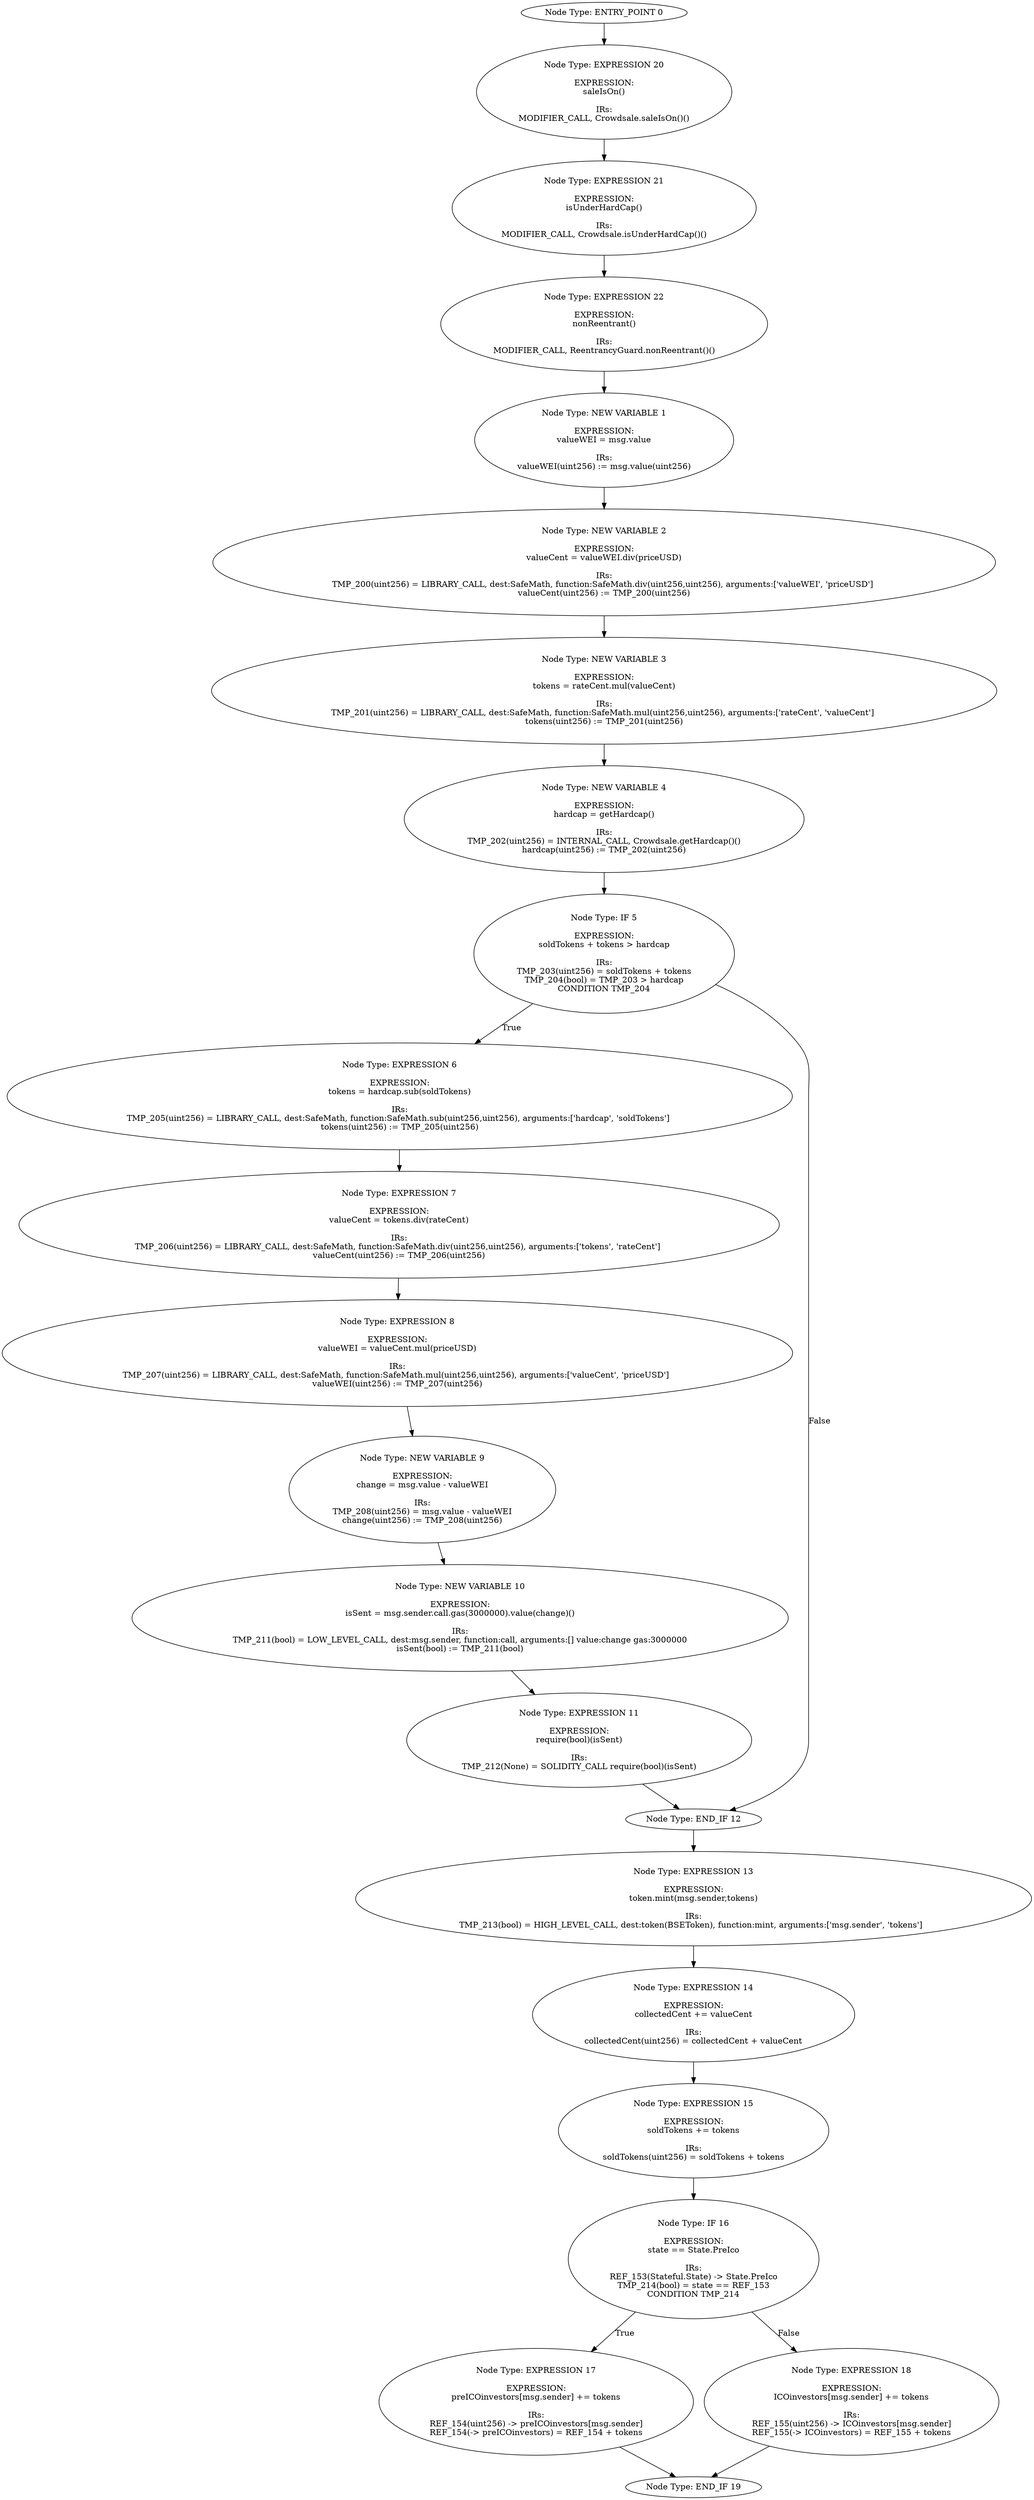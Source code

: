 digraph{
0[label="Node Type: ENTRY_POINT 0
"];
0->20;
1[label="Node Type: NEW VARIABLE 1

EXPRESSION:
valueWEI = msg.value

IRs:
valueWEI(uint256) := msg.value(uint256)"];
1->2;
2[label="Node Type: NEW VARIABLE 2

EXPRESSION:
valueCent = valueWEI.div(priceUSD)

IRs:
TMP_200(uint256) = LIBRARY_CALL, dest:SafeMath, function:SafeMath.div(uint256,uint256), arguments:['valueWEI', 'priceUSD'] 
valueCent(uint256) := TMP_200(uint256)"];
2->3;
3[label="Node Type: NEW VARIABLE 3

EXPRESSION:
tokens = rateCent.mul(valueCent)

IRs:
TMP_201(uint256) = LIBRARY_CALL, dest:SafeMath, function:SafeMath.mul(uint256,uint256), arguments:['rateCent', 'valueCent'] 
tokens(uint256) := TMP_201(uint256)"];
3->4;
4[label="Node Type: NEW VARIABLE 4

EXPRESSION:
hardcap = getHardcap()

IRs:
TMP_202(uint256) = INTERNAL_CALL, Crowdsale.getHardcap()()
hardcap(uint256) := TMP_202(uint256)"];
4->5;
5[label="Node Type: IF 5

EXPRESSION:
soldTokens + tokens > hardcap

IRs:
TMP_203(uint256) = soldTokens + tokens
TMP_204(bool) = TMP_203 > hardcap
CONDITION TMP_204"];
5->6[label="True"];
5->12[label="False"];
6[label="Node Type: EXPRESSION 6

EXPRESSION:
tokens = hardcap.sub(soldTokens)

IRs:
TMP_205(uint256) = LIBRARY_CALL, dest:SafeMath, function:SafeMath.sub(uint256,uint256), arguments:['hardcap', 'soldTokens'] 
tokens(uint256) := TMP_205(uint256)"];
6->7;
7[label="Node Type: EXPRESSION 7

EXPRESSION:
valueCent = tokens.div(rateCent)

IRs:
TMP_206(uint256) = LIBRARY_CALL, dest:SafeMath, function:SafeMath.div(uint256,uint256), arguments:['tokens', 'rateCent'] 
valueCent(uint256) := TMP_206(uint256)"];
7->8;
8[label="Node Type: EXPRESSION 8

EXPRESSION:
valueWEI = valueCent.mul(priceUSD)

IRs:
TMP_207(uint256) = LIBRARY_CALL, dest:SafeMath, function:SafeMath.mul(uint256,uint256), arguments:['valueCent', 'priceUSD'] 
valueWEI(uint256) := TMP_207(uint256)"];
8->9;
9[label="Node Type: NEW VARIABLE 9

EXPRESSION:
change = msg.value - valueWEI

IRs:
TMP_208(uint256) = msg.value - valueWEI
change(uint256) := TMP_208(uint256)"];
9->10;
10[label="Node Type: NEW VARIABLE 10

EXPRESSION:
isSent = msg.sender.call.gas(3000000).value(change)()

IRs:
TMP_211(bool) = LOW_LEVEL_CALL, dest:msg.sender, function:call, arguments:[] value:change gas:3000000
isSent(bool) := TMP_211(bool)"];
10->11;
11[label="Node Type: EXPRESSION 11

EXPRESSION:
require(bool)(isSent)

IRs:
TMP_212(None) = SOLIDITY_CALL require(bool)(isSent)"];
11->12;
12[label="Node Type: END_IF 12
"];
12->13;
13[label="Node Type: EXPRESSION 13

EXPRESSION:
token.mint(msg.sender,tokens)

IRs:
TMP_213(bool) = HIGH_LEVEL_CALL, dest:token(BSEToken), function:mint, arguments:['msg.sender', 'tokens']  "];
13->14;
14[label="Node Type: EXPRESSION 14

EXPRESSION:
collectedCent += valueCent

IRs:
collectedCent(uint256) = collectedCent + valueCent"];
14->15;
15[label="Node Type: EXPRESSION 15

EXPRESSION:
soldTokens += tokens

IRs:
soldTokens(uint256) = soldTokens + tokens"];
15->16;
16[label="Node Type: IF 16

EXPRESSION:
state == State.PreIco

IRs:
REF_153(Stateful.State) -> State.PreIco
TMP_214(bool) = state == REF_153
CONDITION TMP_214"];
16->17[label="True"];
16->18[label="False"];
17[label="Node Type: EXPRESSION 17

EXPRESSION:
preICOinvestors[msg.sender] += tokens

IRs:
REF_154(uint256) -> preICOinvestors[msg.sender]
REF_154(-> preICOinvestors) = REF_154 + tokens"];
17->19;
18[label="Node Type: EXPRESSION 18

EXPRESSION:
ICOinvestors[msg.sender] += tokens

IRs:
REF_155(uint256) -> ICOinvestors[msg.sender]
REF_155(-> ICOinvestors) = REF_155 + tokens"];
18->19;
19[label="Node Type: END_IF 19
"];
20[label="Node Type: EXPRESSION 20

EXPRESSION:
saleIsOn()

IRs:
MODIFIER_CALL, Crowdsale.saleIsOn()()"];
20->21;
21[label="Node Type: EXPRESSION 21

EXPRESSION:
isUnderHardCap()

IRs:
MODIFIER_CALL, Crowdsale.isUnderHardCap()()"];
21->22;
22[label="Node Type: EXPRESSION 22

EXPRESSION:
nonReentrant()

IRs:
MODIFIER_CALL, ReentrancyGuard.nonReentrant()()"];
22->1;
}
